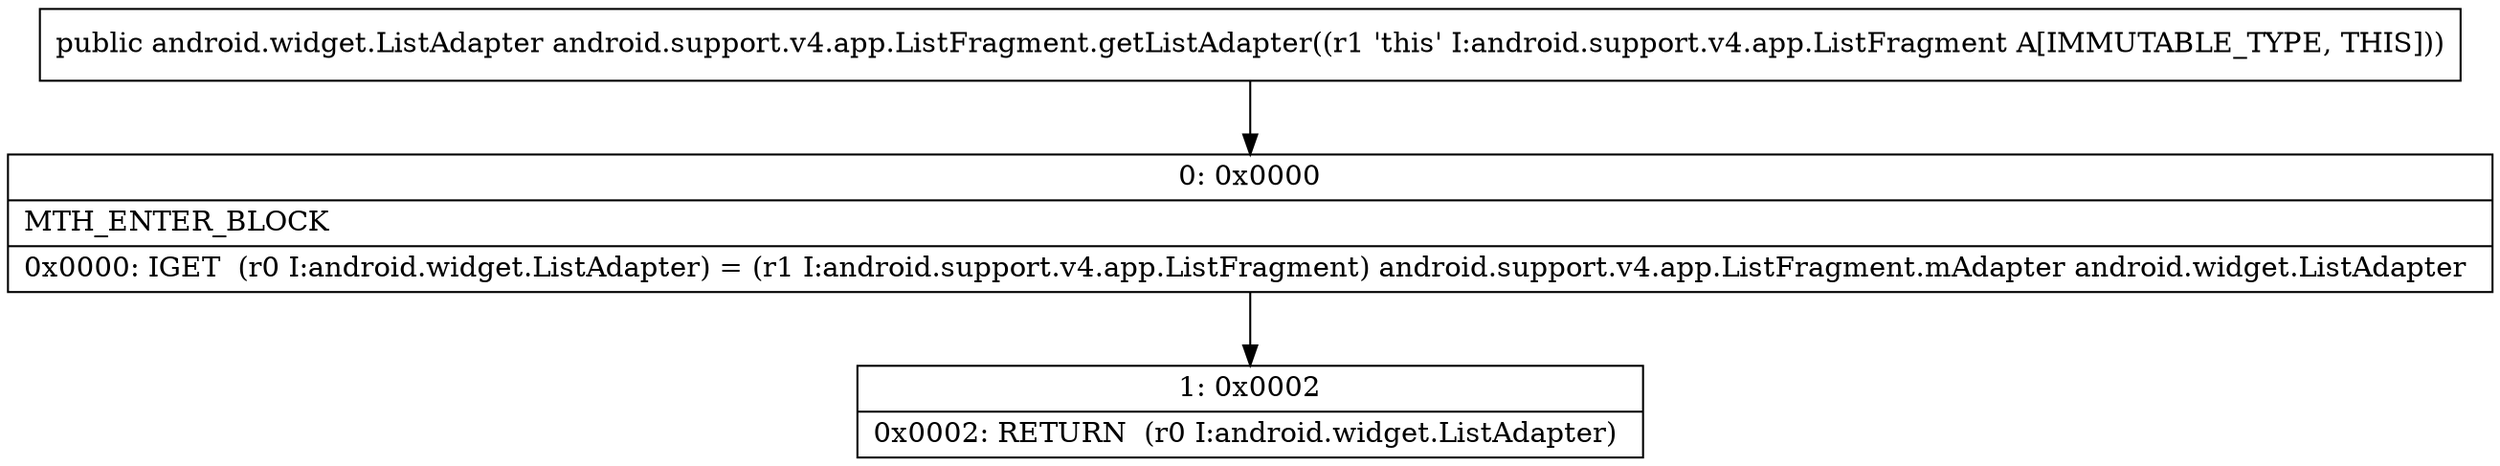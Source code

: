 digraph "CFG forandroid.support.v4.app.ListFragment.getListAdapter()Landroid\/widget\/ListAdapter;" {
Node_0 [shape=record,label="{0\:\ 0x0000|MTH_ENTER_BLOCK\l|0x0000: IGET  (r0 I:android.widget.ListAdapter) = (r1 I:android.support.v4.app.ListFragment) android.support.v4.app.ListFragment.mAdapter android.widget.ListAdapter \l}"];
Node_1 [shape=record,label="{1\:\ 0x0002|0x0002: RETURN  (r0 I:android.widget.ListAdapter) \l}"];
MethodNode[shape=record,label="{public android.widget.ListAdapter android.support.v4.app.ListFragment.getListAdapter((r1 'this' I:android.support.v4.app.ListFragment A[IMMUTABLE_TYPE, THIS])) }"];
MethodNode -> Node_0;
Node_0 -> Node_1;
}

